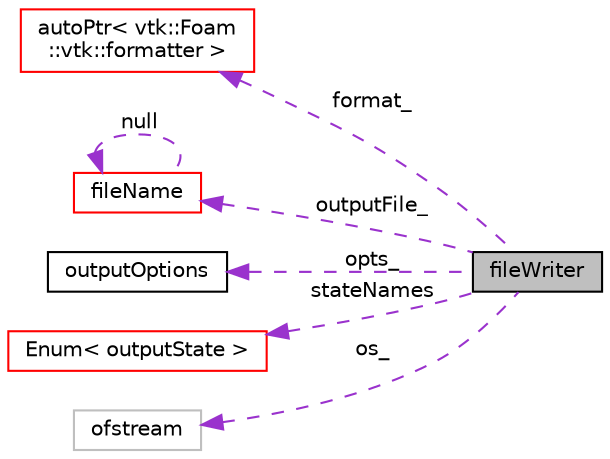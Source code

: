 digraph "fileWriter"
{
  bgcolor="transparent";
  edge [fontname="Helvetica",fontsize="10",labelfontname="Helvetica",labelfontsize="10"];
  node [fontname="Helvetica",fontsize="10",shape=record];
  rankdir="LR";
  Node1 [label="fileWriter",height=0.2,width=0.4,color="black", fillcolor="grey75", style="filled" fontcolor="black"];
  Node2 -> Node1 [dir="back",color="darkorchid3",fontsize="10",style="dashed",label=" format_" ,fontname="Helvetica"];
  Node2 [label="autoPtr\< vtk::Foam\l::vtk::formatter \>",height=0.2,width=0.4,color="red",URL="$classFoam_1_1autoPtr.html"];
  Node3 -> Node1 [dir="back",color="darkorchid3",fontsize="10",style="dashed",label=" outputFile_" ,fontname="Helvetica"];
  Node3 [label="fileName",height=0.2,width=0.4,color="red",URL="$classFoam_1_1fileName.html",tooltip="A class for handling file names. "];
  Node3 -> Node3 [dir="back",color="darkorchid3",fontsize="10",style="dashed",label=" null" ,fontname="Helvetica"];
  Node4 -> Node1 [dir="back",color="darkorchid3",fontsize="10",style="dashed",label=" opts_" ,fontname="Helvetica"];
  Node4 [label="outputOptions",height=0.2,width=0.4,color="black",URL="$classFoam_1_1vtk_1_1outputOptions.html",tooltip="Encapsulated combinations of output format options. This is primarily useful when defining the output..."];
  Node5 -> Node1 [dir="back",color="darkorchid3",fontsize="10",style="dashed",label=" stateNames" ,fontname="Helvetica"];
  Node5 [label="Enum\< outputState \>",height=0.2,width=0.4,color="red",URL="$classFoam_1_1Enum.html"];
  Node6 -> Node1 [dir="back",color="darkorchid3",fontsize="10",style="dashed",label=" os_" ,fontname="Helvetica"];
  Node6 [label="ofstream",height=0.2,width=0.4,color="grey75"];
}
